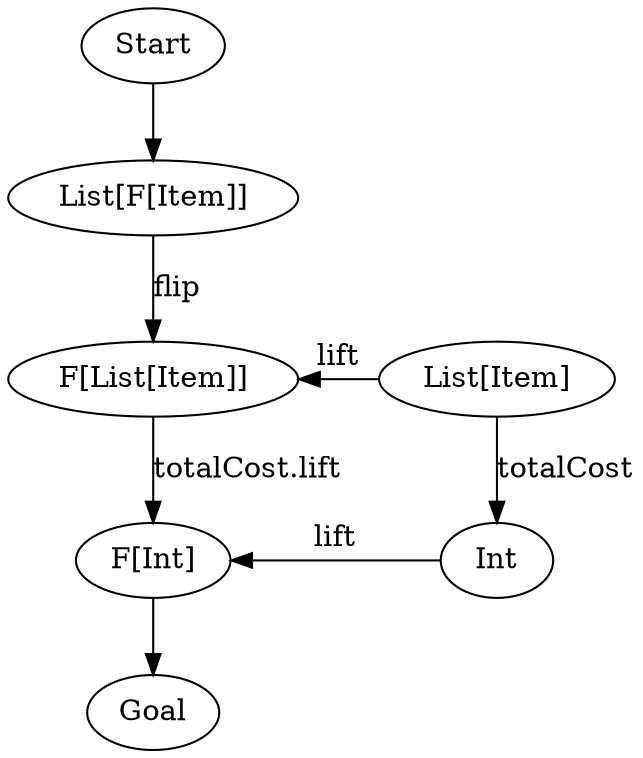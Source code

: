 digraph {
    Start[class="extremity"]
    Goal[class="extremity"]

    FInt[label="F[Int]" class="goal" group="upper"]
    FList[label="F[List[Item]]" group="upper"]
    FAs[label="List[F[Item]]" class="start" group="upper"]

    As[label="List[Item]" group="lower"]
    Int[group="lower"]

    {
        rank=same
        FInt -> Int[class="lift" dir="back" label="lift"]
    }

    {
        rank=same
        FList -> As[class="lift" dir="back" label="lift"]
    }

    As -> Int[label="totalCost"]
    FAs -> FList[label="flip"]
    FList -> FInt[label="totalCost.lift"]
    Start -> FAs[class="start"]
    FInt -> Goal[class="goal"]
}
